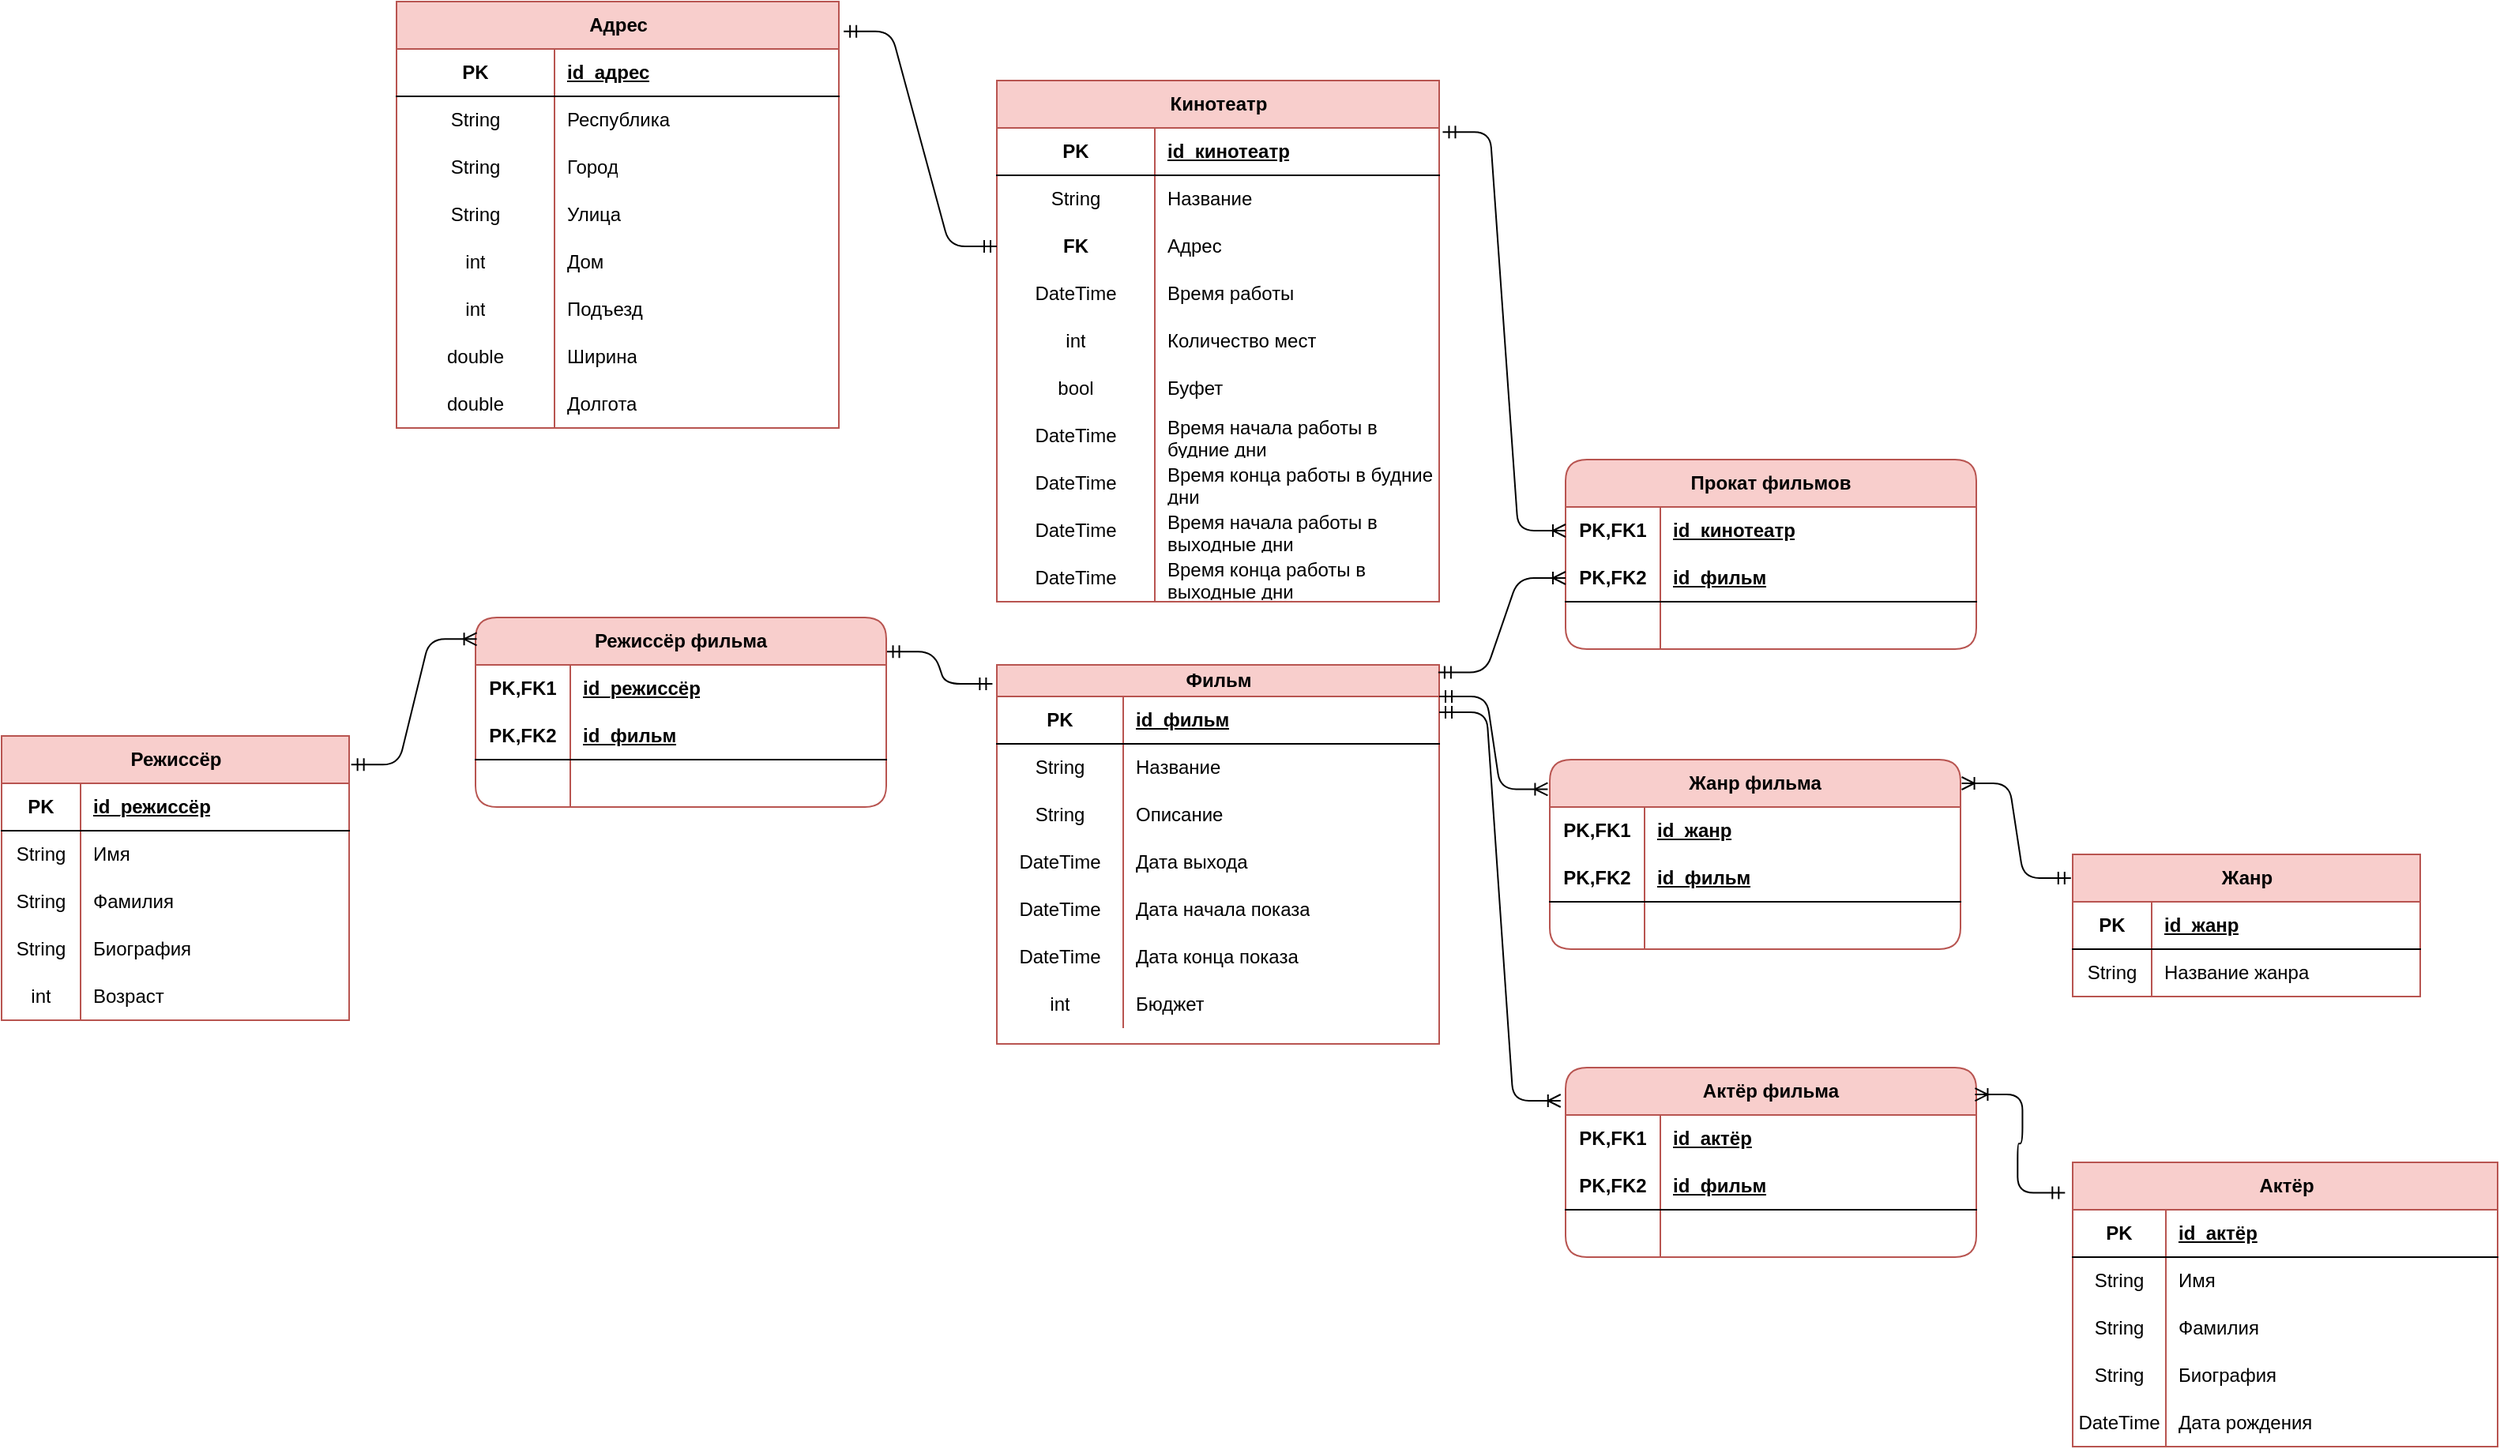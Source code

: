 <mxfile version="23.1.5" type="device">
  <diagram name="Страница — 1" id="BcJl0jxx0AWxooKBRJxS">
    <mxGraphModel dx="2420" dy="2098" grid="1" gridSize="10" guides="1" tooltips="1" connect="1" arrows="1" fold="1" page="1" pageScale="1" pageWidth="827" pageHeight="1169" math="0" shadow="0">
      <root>
        <mxCell id="0" />
        <mxCell id="1" parent="0" />
        <mxCell id="uhYlo409w26lAjEbPdIC-16" value="Фильм" style="shape=table;startSize=20;container=1;collapsible=1;childLayout=tableLayout;fixedRows=1;rowLines=0;fontStyle=1;align=center;resizeLast=1;html=1;rounded=0;fillColor=#f8cecc;strokeColor=#b85450;" parent="1" vertex="1">
          <mxGeometry x="450" y="270" width="280" height="240" as="geometry" />
        </mxCell>
        <mxCell id="uhYlo409w26lAjEbPdIC-17" value="" style="shape=tableRow;horizontal=0;startSize=0;swimlaneHead=0;swimlaneBody=0;fillColor=none;collapsible=0;dropTarget=0;points=[[0,0.5],[1,0.5]];portConstraint=eastwest;top=0;left=0;right=0;bottom=1;rounded=1;" parent="uhYlo409w26lAjEbPdIC-16" vertex="1">
          <mxGeometry y="20" width="280" height="30" as="geometry" />
        </mxCell>
        <mxCell id="uhYlo409w26lAjEbPdIC-18" value="PK" style="shape=partialRectangle;connectable=0;fillColor=none;top=0;left=0;bottom=0;right=0;fontStyle=1;overflow=hidden;whiteSpace=wrap;html=1;rounded=1;" parent="uhYlo409w26lAjEbPdIC-17" vertex="1">
          <mxGeometry width="80" height="30" as="geometry">
            <mxRectangle width="80" height="30" as="alternateBounds" />
          </mxGeometry>
        </mxCell>
        <mxCell id="uhYlo409w26lAjEbPdIC-19" value="id_фильм" style="shape=partialRectangle;connectable=0;fillColor=none;top=0;left=0;bottom=0;right=0;align=left;spacingLeft=6;fontStyle=5;overflow=hidden;whiteSpace=wrap;html=1;rounded=1;" parent="uhYlo409w26lAjEbPdIC-17" vertex="1">
          <mxGeometry x="80" width="200" height="30" as="geometry">
            <mxRectangle width="200" height="30" as="alternateBounds" />
          </mxGeometry>
        </mxCell>
        <mxCell id="uhYlo409w26lAjEbPdIC-20" value="" style="shape=tableRow;horizontal=0;startSize=0;swimlaneHead=0;swimlaneBody=0;fillColor=none;collapsible=0;dropTarget=0;points=[[0,0.5],[1,0.5]];portConstraint=eastwest;top=0;left=0;right=0;bottom=0;rounded=1;" parent="uhYlo409w26lAjEbPdIC-16" vertex="1">
          <mxGeometry y="50" width="280" height="30" as="geometry" />
        </mxCell>
        <mxCell id="uhYlo409w26lAjEbPdIC-21" value="String" style="shape=partialRectangle;connectable=0;fillColor=none;top=0;left=0;bottom=0;right=0;editable=1;overflow=hidden;whiteSpace=wrap;html=1;rounded=1;" parent="uhYlo409w26lAjEbPdIC-20" vertex="1">
          <mxGeometry width="80" height="30" as="geometry">
            <mxRectangle width="80" height="30" as="alternateBounds" />
          </mxGeometry>
        </mxCell>
        <mxCell id="uhYlo409w26lAjEbPdIC-22" value="Название" style="shape=partialRectangle;connectable=0;fillColor=none;top=0;left=0;bottom=0;right=0;align=left;spacingLeft=6;overflow=hidden;whiteSpace=wrap;html=1;rounded=1;" parent="uhYlo409w26lAjEbPdIC-20" vertex="1">
          <mxGeometry x="80" width="200" height="30" as="geometry">
            <mxRectangle width="200" height="30" as="alternateBounds" />
          </mxGeometry>
        </mxCell>
        <mxCell id="uhYlo409w26lAjEbPdIC-23" value="" style="shape=tableRow;horizontal=0;startSize=0;swimlaneHead=0;swimlaneBody=0;fillColor=none;collapsible=0;dropTarget=0;points=[[0,0.5],[1,0.5]];portConstraint=eastwest;top=0;left=0;right=0;bottom=0;rounded=1;" parent="uhYlo409w26lAjEbPdIC-16" vertex="1">
          <mxGeometry y="80" width="280" height="30" as="geometry" />
        </mxCell>
        <mxCell id="uhYlo409w26lAjEbPdIC-24" value="String" style="shape=partialRectangle;connectable=0;fillColor=none;top=0;left=0;bottom=0;right=0;editable=1;overflow=hidden;whiteSpace=wrap;html=1;rounded=1;" parent="uhYlo409w26lAjEbPdIC-23" vertex="1">
          <mxGeometry width="80" height="30" as="geometry">
            <mxRectangle width="80" height="30" as="alternateBounds" />
          </mxGeometry>
        </mxCell>
        <mxCell id="uhYlo409w26lAjEbPdIC-25" value="Описание" style="shape=partialRectangle;connectable=0;fillColor=none;top=0;left=0;bottom=0;right=0;align=left;spacingLeft=6;overflow=hidden;whiteSpace=wrap;html=1;rounded=1;" parent="uhYlo409w26lAjEbPdIC-23" vertex="1">
          <mxGeometry x="80" width="200" height="30" as="geometry">
            <mxRectangle width="200" height="30" as="alternateBounds" />
          </mxGeometry>
        </mxCell>
        <mxCell id="uhYlo409w26lAjEbPdIC-35" value="" style="shape=tableRow;horizontal=0;startSize=0;swimlaneHead=0;swimlaneBody=0;fillColor=none;collapsible=0;dropTarget=0;points=[[0,0.5],[1,0.5]];portConstraint=eastwest;top=0;left=0;right=0;bottom=0;rounded=1;" parent="uhYlo409w26lAjEbPdIC-16" vertex="1">
          <mxGeometry y="110" width="280" height="30" as="geometry" />
        </mxCell>
        <mxCell id="uhYlo409w26lAjEbPdIC-36" value="DateTime" style="shape=partialRectangle;connectable=0;fillColor=none;top=0;left=0;bottom=0;right=0;editable=1;overflow=hidden;whiteSpace=wrap;html=1;rounded=1;" parent="uhYlo409w26lAjEbPdIC-35" vertex="1">
          <mxGeometry width="80" height="30" as="geometry">
            <mxRectangle width="80" height="30" as="alternateBounds" />
          </mxGeometry>
        </mxCell>
        <mxCell id="uhYlo409w26lAjEbPdIC-37" value="Дата выхода" style="shape=partialRectangle;connectable=0;fillColor=none;top=0;left=0;bottom=0;right=0;align=left;spacingLeft=6;overflow=hidden;whiteSpace=wrap;html=1;rounded=1;" parent="uhYlo409w26lAjEbPdIC-35" vertex="1">
          <mxGeometry x="80" width="200" height="30" as="geometry">
            <mxRectangle width="200" height="30" as="alternateBounds" />
          </mxGeometry>
        </mxCell>
        <mxCell id="uhYlo409w26lAjEbPdIC-38" value="" style="shape=tableRow;horizontal=0;startSize=0;swimlaneHead=0;swimlaneBody=0;fillColor=none;collapsible=0;dropTarget=0;points=[[0,0.5],[1,0.5]];portConstraint=eastwest;top=0;left=0;right=0;bottom=0;rounded=1;" parent="uhYlo409w26lAjEbPdIC-16" vertex="1">
          <mxGeometry y="140" width="280" height="30" as="geometry" />
        </mxCell>
        <mxCell id="uhYlo409w26lAjEbPdIC-39" value="DateTime" style="shape=partialRectangle;connectable=0;fillColor=none;top=0;left=0;bottom=0;right=0;editable=1;overflow=hidden;whiteSpace=wrap;html=1;rounded=1;" parent="uhYlo409w26lAjEbPdIC-38" vertex="1">
          <mxGeometry width="80" height="30" as="geometry">
            <mxRectangle width="80" height="30" as="alternateBounds" />
          </mxGeometry>
        </mxCell>
        <mxCell id="uhYlo409w26lAjEbPdIC-40" value="Дата начала показа" style="shape=partialRectangle;connectable=0;fillColor=none;top=0;left=0;bottom=0;right=0;align=left;spacingLeft=6;overflow=hidden;whiteSpace=wrap;html=1;rounded=1;" parent="uhYlo409w26lAjEbPdIC-38" vertex="1">
          <mxGeometry x="80" width="200" height="30" as="geometry">
            <mxRectangle width="200" height="30" as="alternateBounds" />
          </mxGeometry>
        </mxCell>
        <mxCell id="uhYlo409w26lAjEbPdIC-41" value="" style="shape=tableRow;horizontal=0;startSize=0;swimlaneHead=0;swimlaneBody=0;fillColor=none;collapsible=0;dropTarget=0;points=[[0,0.5],[1,0.5]];portConstraint=eastwest;top=0;left=0;right=0;bottom=0;rounded=1;" parent="uhYlo409w26lAjEbPdIC-16" vertex="1">
          <mxGeometry y="170" width="280" height="30" as="geometry" />
        </mxCell>
        <mxCell id="uhYlo409w26lAjEbPdIC-42" value="DateTime" style="shape=partialRectangle;connectable=0;fillColor=none;top=0;left=0;bottom=0;right=0;editable=1;overflow=hidden;whiteSpace=wrap;html=1;rounded=1;" parent="uhYlo409w26lAjEbPdIC-41" vertex="1">
          <mxGeometry width="80" height="30" as="geometry">
            <mxRectangle width="80" height="30" as="alternateBounds" />
          </mxGeometry>
        </mxCell>
        <mxCell id="uhYlo409w26lAjEbPdIC-43" value="Дата конца показа" style="shape=partialRectangle;connectable=0;fillColor=none;top=0;left=0;bottom=0;right=0;align=left;spacingLeft=6;overflow=hidden;whiteSpace=wrap;html=1;rounded=1;" parent="uhYlo409w26lAjEbPdIC-41" vertex="1">
          <mxGeometry x="80" width="200" height="30" as="geometry">
            <mxRectangle width="200" height="30" as="alternateBounds" />
          </mxGeometry>
        </mxCell>
        <mxCell id="uhYlo409w26lAjEbPdIC-44" value="" style="shape=tableRow;horizontal=0;startSize=0;swimlaneHead=0;swimlaneBody=0;fillColor=none;collapsible=0;dropTarget=0;points=[[0,0.5],[1,0.5]];portConstraint=eastwest;top=0;left=0;right=0;bottom=0;rounded=1;" parent="uhYlo409w26lAjEbPdIC-16" vertex="1">
          <mxGeometry y="200" width="280" height="30" as="geometry" />
        </mxCell>
        <mxCell id="uhYlo409w26lAjEbPdIC-45" value="int" style="shape=partialRectangle;connectable=0;fillColor=none;top=0;left=0;bottom=0;right=0;editable=1;overflow=hidden;whiteSpace=wrap;html=1;rounded=1;" parent="uhYlo409w26lAjEbPdIC-44" vertex="1">
          <mxGeometry width="80" height="30" as="geometry">
            <mxRectangle width="80" height="30" as="alternateBounds" />
          </mxGeometry>
        </mxCell>
        <mxCell id="uhYlo409w26lAjEbPdIC-46" value="Бюджет" style="shape=partialRectangle;connectable=0;fillColor=none;top=0;left=0;bottom=0;right=0;align=left;spacingLeft=6;overflow=hidden;whiteSpace=wrap;html=1;rounded=1;" parent="uhYlo409w26lAjEbPdIC-44" vertex="1">
          <mxGeometry x="80" width="200" height="30" as="geometry">
            <mxRectangle width="200" height="30" as="alternateBounds" />
          </mxGeometry>
        </mxCell>
        <mxCell id="uhYlo409w26lAjEbPdIC-75" value="Кинотеатр" style="shape=table;startSize=30;container=1;collapsible=1;childLayout=tableLayout;fixedRows=1;rowLines=0;fontStyle=1;align=center;resizeLast=1;html=1;rounded=0;fillColor=#f8cecc;strokeColor=#b85450;" parent="1" vertex="1">
          <mxGeometry x="450" y="-100" width="280" height="330" as="geometry" />
        </mxCell>
        <mxCell id="uhYlo409w26lAjEbPdIC-76" value="" style="shape=tableRow;horizontal=0;startSize=0;swimlaneHead=0;swimlaneBody=0;fillColor=none;collapsible=0;dropTarget=0;points=[[0,0.5],[1,0.5]];portConstraint=eastwest;top=0;left=0;right=0;bottom=1;rounded=1;" parent="uhYlo409w26lAjEbPdIC-75" vertex="1">
          <mxGeometry y="30" width="280" height="30" as="geometry" />
        </mxCell>
        <mxCell id="uhYlo409w26lAjEbPdIC-77" value="PK" style="shape=partialRectangle;connectable=0;fillColor=none;top=0;left=0;bottom=0;right=0;fontStyle=1;overflow=hidden;whiteSpace=wrap;html=1;rounded=1;" parent="uhYlo409w26lAjEbPdIC-76" vertex="1">
          <mxGeometry width="100" height="30" as="geometry">
            <mxRectangle width="100" height="30" as="alternateBounds" />
          </mxGeometry>
        </mxCell>
        <mxCell id="uhYlo409w26lAjEbPdIC-78" value="id_кинотеатр" style="shape=partialRectangle;connectable=0;fillColor=none;top=0;left=0;bottom=0;right=0;align=left;spacingLeft=6;fontStyle=5;overflow=hidden;whiteSpace=wrap;html=1;rounded=1;" parent="uhYlo409w26lAjEbPdIC-76" vertex="1">
          <mxGeometry x="100" width="180" height="30" as="geometry">
            <mxRectangle width="180" height="30" as="alternateBounds" />
          </mxGeometry>
        </mxCell>
        <mxCell id="uhYlo409w26lAjEbPdIC-79" value="" style="shape=tableRow;horizontal=0;startSize=0;swimlaneHead=0;swimlaneBody=0;fillColor=none;collapsible=0;dropTarget=0;points=[[0,0.5],[1,0.5]];portConstraint=eastwest;top=0;left=0;right=0;bottom=0;rounded=1;" parent="uhYlo409w26lAjEbPdIC-75" vertex="1">
          <mxGeometry y="60" width="280" height="30" as="geometry" />
        </mxCell>
        <mxCell id="uhYlo409w26lAjEbPdIC-80" value="String" style="shape=partialRectangle;connectable=0;fillColor=none;top=0;left=0;bottom=0;right=0;editable=1;overflow=hidden;whiteSpace=wrap;html=1;rounded=1;" parent="uhYlo409w26lAjEbPdIC-79" vertex="1">
          <mxGeometry width="100" height="30" as="geometry">
            <mxRectangle width="100" height="30" as="alternateBounds" />
          </mxGeometry>
        </mxCell>
        <mxCell id="uhYlo409w26lAjEbPdIC-81" value="Название" style="shape=partialRectangle;connectable=0;fillColor=none;top=0;left=0;bottom=0;right=0;align=left;spacingLeft=6;overflow=hidden;whiteSpace=wrap;html=1;rounded=1;" parent="uhYlo409w26lAjEbPdIC-79" vertex="1">
          <mxGeometry x="100" width="180" height="30" as="geometry">
            <mxRectangle width="180" height="30" as="alternateBounds" />
          </mxGeometry>
        </mxCell>
        <mxCell id="uhYlo409w26lAjEbPdIC-82" value="" style="shape=tableRow;horizontal=0;startSize=0;swimlaneHead=0;swimlaneBody=0;fillColor=none;collapsible=0;dropTarget=0;points=[[0,0.5],[1,0.5]];portConstraint=eastwest;top=0;left=0;right=0;bottom=0;rounded=1;" parent="uhYlo409w26lAjEbPdIC-75" vertex="1">
          <mxGeometry y="90" width="280" height="30" as="geometry" />
        </mxCell>
        <mxCell id="uhYlo409w26lAjEbPdIC-83" value="&lt;b style=&quot;border-color: var(--border-color);&quot;&gt;FK&lt;/b&gt;" style="shape=partialRectangle;connectable=0;fillColor=none;top=0;left=0;bottom=0;right=0;editable=1;overflow=hidden;whiteSpace=wrap;html=1;rounded=1;" parent="uhYlo409w26lAjEbPdIC-82" vertex="1">
          <mxGeometry width="100" height="30" as="geometry">
            <mxRectangle width="100" height="30" as="alternateBounds" />
          </mxGeometry>
        </mxCell>
        <mxCell id="uhYlo409w26lAjEbPdIC-84" value="Адрес" style="shape=partialRectangle;connectable=0;fillColor=none;top=0;left=0;bottom=0;right=0;align=left;spacingLeft=6;overflow=hidden;whiteSpace=wrap;html=1;rounded=1;" parent="uhYlo409w26lAjEbPdIC-82" vertex="1">
          <mxGeometry x="100" width="180" height="30" as="geometry">
            <mxRectangle width="180" height="30" as="alternateBounds" />
          </mxGeometry>
        </mxCell>
        <mxCell id="uhYlo409w26lAjEbPdIC-85" value="" style="shape=tableRow;horizontal=0;startSize=0;swimlaneHead=0;swimlaneBody=0;fillColor=none;collapsible=0;dropTarget=0;points=[[0,0.5],[1,0.5]];portConstraint=eastwest;top=0;left=0;right=0;bottom=0;rounded=1;" parent="uhYlo409w26lAjEbPdIC-75" vertex="1">
          <mxGeometry y="120" width="280" height="30" as="geometry" />
        </mxCell>
        <mxCell id="uhYlo409w26lAjEbPdIC-86" value="DateTime" style="shape=partialRectangle;connectable=0;fillColor=none;top=0;left=0;bottom=0;right=0;editable=1;overflow=hidden;whiteSpace=wrap;html=1;rounded=1;" parent="uhYlo409w26lAjEbPdIC-85" vertex="1">
          <mxGeometry width="100" height="30" as="geometry">
            <mxRectangle width="100" height="30" as="alternateBounds" />
          </mxGeometry>
        </mxCell>
        <mxCell id="uhYlo409w26lAjEbPdIC-87" value="Время работы" style="shape=partialRectangle;connectable=0;fillColor=none;top=0;left=0;bottom=0;right=0;align=left;spacingLeft=6;overflow=hidden;whiteSpace=wrap;html=1;rounded=1;" parent="uhYlo409w26lAjEbPdIC-85" vertex="1">
          <mxGeometry x="100" width="180" height="30" as="geometry">
            <mxRectangle width="180" height="30" as="alternateBounds" />
          </mxGeometry>
        </mxCell>
        <mxCell id="uhYlo409w26lAjEbPdIC-88" value="" style="shape=tableRow;horizontal=0;startSize=0;swimlaneHead=0;swimlaneBody=0;fillColor=none;collapsible=0;dropTarget=0;points=[[0,0.5],[1,0.5]];portConstraint=eastwest;top=0;left=0;right=0;bottom=0;rounded=1;" parent="uhYlo409w26lAjEbPdIC-75" vertex="1">
          <mxGeometry y="150" width="280" height="30" as="geometry" />
        </mxCell>
        <mxCell id="uhYlo409w26lAjEbPdIC-89" value="int" style="shape=partialRectangle;connectable=0;fillColor=none;top=0;left=0;bottom=0;right=0;editable=1;overflow=hidden;whiteSpace=wrap;html=1;rounded=1;" parent="uhYlo409w26lAjEbPdIC-88" vertex="1">
          <mxGeometry width="100" height="30" as="geometry">
            <mxRectangle width="100" height="30" as="alternateBounds" />
          </mxGeometry>
        </mxCell>
        <mxCell id="uhYlo409w26lAjEbPdIC-90" value="Количество мест" style="shape=partialRectangle;connectable=0;fillColor=none;top=0;left=0;bottom=0;right=0;align=left;spacingLeft=6;overflow=hidden;whiteSpace=wrap;html=1;rounded=1;" parent="uhYlo409w26lAjEbPdIC-88" vertex="1">
          <mxGeometry x="100" width="180" height="30" as="geometry">
            <mxRectangle width="180" height="30" as="alternateBounds" />
          </mxGeometry>
        </mxCell>
        <mxCell id="uhYlo409w26lAjEbPdIC-105" value="" style="shape=tableRow;horizontal=0;startSize=0;swimlaneHead=0;swimlaneBody=0;fillColor=none;collapsible=0;dropTarget=0;points=[[0,0.5],[1,0.5]];portConstraint=eastwest;top=0;left=0;right=0;bottom=0;rounded=1;" parent="uhYlo409w26lAjEbPdIC-75" vertex="1">
          <mxGeometry y="180" width="280" height="30" as="geometry" />
        </mxCell>
        <mxCell id="uhYlo409w26lAjEbPdIC-106" value="&lt;span style=&quot;border-color: var(--border-color);&quot;&gt;bool&lt;/span&gt;" style="shape=partialRectangle;connectable=0;fillColor=none;top=0;left=0;bottom=0;right=0;editable=1;overflow=hidden;whiteSpace=wrap;html=1;rounded=1;" parent="uhYlo409w26lAjEbPdIC-105" vertex="1">
          <mxGeometry width="100" height="30" as="geometry">
            <mxRectangle width="100" height="30" as="alternateBounds" />
          </mxGeometry>
        </mxCell>
        <mxCell id="uhYlo409w26lAjEbPdIC-107" value="Буфет" style="shape=partialRectangle;connectable=0;fillColor=none;top=0;left=0;bottom=0;right=0;align=left;spacingLeft=6;overflow=hidden;whiteSpace=wrap;html=1;rounded=1;" parent="uhYlo409w26lAjEbPdIC-105" vertex="1">
          <mxGeometry x="100" width="180" height="30" as="geometry">
            <mxRectangle width="180" height="30" as="alternateBounds" />
          </mxGeometry>
        </mxCell>
        <mxCell id="7bdH9_IWowS_MgQjlsWo-17" value="" style="shape=tableRow;horizontal=0;startSize=0;swimlaneHead=0;swimlaneBody=0;fillColor=none;collapsible=0;dropTarget=0;points=[[0,0.5],[1,0.5]];portConstraint=eastwest;top=0;left=0;right=0;bottom=0;rounded=1;" vertex="1" parent="uhYlo409w26lAjEbPdIC-75">
          <mxGeometry y="210" width="280" height="30" as="geometry" />
        </mxCell>
        <mxCell id="7bdH9_IWowS_MgQjlsWo-18" value="DateTime" style="shape=partialRectangle;connectable=0;fillColor=none;top=0;left=0;bottom=0;right=0;editable=1;overflow=hidden;whiteSpace=wrap;html=1;rounded=1;" vertex="1" parent="7bdH9_IWowS_MgQjlsWo-17">
          <mxGeometry width="100" height="30" as="geometry">
            <mxRectangle width="100" height="30" as="alternateBounds" />
          </mxGeometry>
        </mxCell>
        <mxCell id="7bdH9_IWowS_MgQjlsWo-19" value="Время начала работы в будние дни" style="shape=partialRectangle;connectable=0;fillColor=none;top=0;left=0;bottom=0;right=0;align=left;spacingLeft=6;overflow=hidden;whiteSpace=wrap;html=1;rounded=1;" vertex="1" parent="7bdH9_IWowS_MgQjlsWo-17">
          <mxGeometry x="100" width="180" height="30" as="geometry">
            <mxRectangle width="180" height="30" as="alternateBounds" />
          </mxGeometry>
        </mxCell>
        <mxCell id="7bdH9_IWowS_MgQjlsWo-20" value="" style="shape=tableRow;horizontal=0;startSize=0;swimlaneHead=0;swimlaneBody=0;fillColor=none;collapsible=0;dropTarget=0;points=[[0,0.5],[1,0.5]];portConstraint=eastwest;top=0;left=0;right=0;bottom=0;rounded=1;" vertex="1" parent="uhYlo409w26lAjEbPdIC-75">
          <mxGeometry y="240" width="280" height="30" as="geometry" />
        </mxCell>
        <mxCell id="7bdH9_IWowS_MgQjlsWo-21" value="DateTime" style="shape=partialRectangle;connectable=0;fillColor=none;top=0;left=0;bottom=0;right=0;editable=1;overflow=hidden;whiteSpace=wrap;html=1;rounded=1;" vertex="1" parent="7bdH9_IWowS_MgQjlsWo-20">
          <mxGeometry width="100" height="30" as="geometry">
            <mxRectangle width="100" height="30" as="alternateBounds" />
          </mxGeometry>
        </mxCell>
        <mxCell id="7bdH9_IWowS_MgQjlsWo-22" value="Время конца работы в будние дни" style="shape=partialRectangle;connectable=0;fillColor=none;top=0;left=0;bottom=0;right=0;align=left;spacingLeft=6;overflow=hidden;whiteSpace=wrap;html=1;rounded=1;" vertex="1" parent="7bdH9_IWowS_MgQjlsWo-20">
          <mxGeometry x="100" width="180" height="30" as="geometry">
            <mxRectangle width="180" height="30" as="alternateBounds" />
          </mxGeometry>
        </mxCell>
        <mxCell id="7bdH9_IWowS_MgQjlsWo-23" value="" style="shape=tableRow;horizontal=0;startSize=0;swimlaneHead=0;swimlaneBody=0;fillColor=none;collapsible=0;dropTarget=0;points=[[0,0.5],[1,0.5]];portConstraint=eastwest;top=0;left=0;right=0;bottom=0;rounded=1;" vertex="1" parent="uhYlo409w26lAjEbPdIC-75">
          <mxGeometry y="270" width="280" height="30" as="geometry" />
        </mxCell>
        <mxCell id="7bdH9_IWowS_MgQjlsWo-24" value="DateTime" style="shape=partialRectangle;connectable=0;fillColor=none;top=0;left=0;bottom=0;right=0;editable=1;overflow=hidden;whiteSpace=wrap;html=1;rounded=1;" vertex="1" parent="7bdH9_IWowS_MgQjlsWo-23">
          <mxGeometry width="100" height="30" as="geometry">
            <mxRectangle width="100" height="30" as="alternateBounds" />
          </mxGeometry>
        </mxCell>
        <mxCell id="7bdH9_IWowS_MgQjlsWo-25" value="Время начала работы в выходные дни" style="shape=partialRectangle;connectable=0;fillColor=none;top=0;left=0;bottom=0;right=0;align=left;spacingLeft=6;overflow=hidden;whiteSpace=wrap;html=1;rounded=1;" vertex="1" parent="7bdH9_IWowS_MgQjlsWo-23">
          <mxGeometry x="100" width="180" height="30" as="geometry">
            <mxRectangle width="180" height="30" as="alternateBounds" />
          </mxGeometry>
        </mxCell>
        <mxCell id="7bdH9_IWowS_MgQjlsWo-26" value="" style="shape=tableRow;horizontal=0;startSize=0;swimlaneHead=0;swimlaneBody=0;fillColor=none;collapsible=0;dropTarget=0;points=[[0,0.5],[1,0.5]];portConstraint=eastwest;top=0;left=0;right=0;bottom=0;rounded=1;" vertex="1" parent="uhYlo409w26lAjEbPdIC-75">
          <mxGeometry y="300" width="280" height="30" as="geometry" />
        </mxCell>
        <mxCell id="7bdH9_IWowS_MgQjlsWo-27" value="DateTime" style="shape=partialRectangle;connectable=0;fillColor=none;top=0;left=0;bottom=0;right=0;editable=1;overflow=hidden;whiteSpace=wrap;html=1;rounded=1;" vertex="1" parent="7bdH9_IWowS_MgQjlsWo-26">
          <mxGeometry width="100" height="30" as="geometry">
            <mxRectangle width="100" height="30" as="alternateBounds" />
          </mxGeometry>
        </mxCell>
        <mxCell id="7bdH9_IWowS_MgQjlsWo-28" value="Время конца работы в выходные дни" style="shape=partialRectangle;connectable=0;fillColor=none;top=0;left=0;bottom=0;right=0;align=left;spacingLeft=6;overflow=hidden;whiteSpace=wrap;html=1;rounded=1;" vertex="1" parent="7bdH9_IWowS_MgQjlsWo-26">
          <mxGeometry x="100" width="180" height="30" as="geometry">
            <mxRectangle width="180" height="30" as="alternateBounds" />
          </mxGeometry>
        </mxCell>
        <mxCell id="uhYlo409w26lAjEbPdIC-91" value="Прокат фильмов" style="shape=table;startSize=30;container=1;collapsible=1;childLayout=tableLayout;fixedRows=1;rowLines=0;fontStyle=1;align=center;resizeLast=1;html=1;whiteSpace=wrap;rounded=1;fillColor=#f8cecc;strokeColor=#b85450;" parent="1" vertex="1">
          <mxGeometry x="810" y="140" width="260" height="120" as="geometry" />
        </mxCell>
        <mxCell id="uhYlo409w26lAjEbPdIC-92" value="" style="shape=tableRow;horizontal=0;startSize=0;swimlaneHead=0;swimlaneBody=0;fillColor=none;collapsible=0;dropTarget=0;points=[[0,0.5],[1,0.5]];portConstraint=eastwest;top=0;left=0;right=0;bottom=0;html=1;rounded=1;" parent="uhYlo409w26lAjEbPdIC-91" vertex="1">
          <mxGeometry y="30" width="260" height="30" as="geometry" />
        </mxCell>
        <mxCell id="uhYlo409w26lAjEbPdIC-93" value="PK,FK1" style="shape=partialRectangle;connectable=0;fillColor=none;top=0;left=0;bottom=0;right=0;fontStyle=1;overflow=hidden;html=1;whiteSpace=wrap;rounded=1;" parent="uhYlo409w26lAjEbPdIC-92" vertex="1">
          <mxGeometry width="60" height="30" as="geometry">
            <mxRectangle width="60" height="30" as="alternateBounds" />
          </mxGeometry>
        </mxCell>
        <mxCell id="uhYlo409w26lAjEbPdIC-94" value="id_кинотеатр" style="shape=partialRectangle;connectable=0;fillColor=none;top=0;left=0;bottom=0;right=0;align=left;spacingLeft=6;fontStyle=5;overflow=hidden;html=1;whiteSpace=wrap;rounded=1;" parent="uhYlo409w26lAjEbPdIC-92" vertex="1">
          <mxGeometry x="60" width="200" height="30" as="geometry">
            <mxRectangle width="200" height="30" as="alternateBounds" />
          </mxGeometry>
        </mxCell>
        <mxCell id="uhYlo409w26lAjEbPdIC-95" value="" style="shape=tableRow;horizontal=0;startSize=0;swimlaneHead=0;swimlaneBody=0;fillColor=none;collapsible=0;dropTarget=0;points=[[0,0.5],[1,0.5]];portConstraint=eastwest;top=0;left=0;right=0;bottom=1;html=1;rounded=1;" parent="uhYlo409w26lAjEbPdIC-91" vertex="1">
          <mxGeometry y="60" width="260" height="30" as="geometry" />
        </mxCell>
        <mxCell id="uhYlo409w26lAjEbPdIC-96" value="PK,FK2" style="shape=partialRectangle;connectable=0;fillColor=none;top=0;left=0;bottom=0;right=0;fontStyle=1;overflow=hidden;html=1;whiteSpace=wrap;rounded=1;" parent="uhYlo409w26lAjEbPdIC-95" vertex="1">
          <mxGeometry width="60" height="30" as="geometry">
            <mxRectangle width="60" height="30" as="alternateBounds" />
          </mxGeometry>
        </mxCell>
        <mxCell id="uhYlo409w26lAjEbPdIC-97" value="id_фильм" style="shape=partialRectangle;connectable=0;fillColor=none;top=0;left=0;bottom=0;right=0;align=left;spacingLeft=6;fontStyle=5;overflow=hidden;html=1;whiteSpace=wrap;rounded=1;" parent="uhYlo409w26lAjEbPdIC-95" vertex="1">
          <mxGeometry x="60" width="200" height="30" as="geometry">
            <mxRectangle width="200" height="30" as="alternateBounds" />
          </mxGeometry>
        </mxCell>
        <mxCell id="uhYlo409w26lAjEbPdIC-101" value="" style="shape=tableRow;horizontal=0;startSize=0;swimlaneHead=0;swimlaneBody=0;fillColor=none;collapsible=0;dropTarget=0;points=[[0,0.5],[1,0.5]];portConstraint=eastwest;top=0;left=0;right=0;bottom=0;html=1;rounded=1;" parent="uhYlo409w26lAjEbPdIC-91" vertex="1">
          <mxGeometry y="90" width="260" height="30" as="geometry" />
        </mxCell>
        <mxCell id="uhYlo409w26lAjEbPdIC-102" value="" style="shape=partialRectangle;connectable=0;fillColor=none;top=0;left=0;bottom=0;right=0;editable=1;overflow=hidden;html=1;whiteSpace=wrap;rounded=1;" parent="uhYlo409w26lAjEbPdIC-101" vertex="1">
          <mxGeometry width="60" height="30" as="geometry">
            <mxRectangle width="60" height="30" as="alternateBounds" />
          </mxGeometry>
        </mxCell>
        <mxCell id="uhYlo409w26lAjEbPdIC-103" value="" style="shape=partialRectangle;connectable=0;fillColor=none;top=0;left=0;bottom=0;right=0;align=left;spacingLeft=6;overflow=hidden;html=1;whiteSpace=wrap;rounded=1;" parent="uhYlo409w26lAjEbPdIC-101" vertex="1">
          <mxGeometry x="60" width="200" height="30" as="geometry">
            <mxRectangle width="200" height="30" as="alternateBounds" />
          </mxGeometry>
        </mxCell>
        <mxCell id="uhYlo409w26lAjEbPdIC-109" value="" style="edgeStyle=entityRelationEdgeStyle;fontSize=12;html=1;endArrow=ERoneToMany;startArrow=ERmandOne;rounded=1;exitX=1.008;exitY=0.099;exitDx=0;exitDy=0;entryX=0;entryY=0.5;entryDx=0;entryDy=0;exitPerimeter=0;endFill=0;" parent="1" source="uhYlo409w26lAjEbPdIC-75" target="uhYlo409w26lAjEbPdIC-92" edge="1">
          <mxGeometry width="100" height="100" relative="1" as="geometry">
            <mxPoint x="770" y="330" as="sourcePoint" />
            <mxPoint x="880" y="330" as="targetPoint" />
          </mxGeometry>
        </mxCell>
        <mxCell id="uhYlo409w26lAjEbPdIC-110" value="" style="edgeStyle=entityRelationEdgeStyle;fontSize=12;html=1;endArrow=ERoneToMany;startArrow=ERmandOne;rounded=1;exitX=0.998;exitY=0.02;exitDx=0;exitDy=0;entryX=0;entryY=0.5;entryDx=0;entryDy=0;endFill=0;exitPerimeter=0;" parent="1" source="uhYlo409w26lAjEbPdIC-16" target="uhYlo409w26lAjEbPdIC-95" edge="1">
          <mxGeometry width="100" height="100" relative="1" as="geometry">
            <mxPoint x="730" y="346" as="sourcePoint" />
            <mxPoint x="868" y="320" as="targetPoint" />
          </mxGeometry>
        </mxCell>
        <mxCell id="uP0YJHzz2LkDrDgUC8LR-29" value="Режиссёр" style="shape=table;startSize=30;container=1;collapsible=1;childLayout=tableLayout;fixedRows=1;rowLines=0;fontStyle=1;align=center;resizeLast=1;html=1;fillColor=#f8cecc;strokeColor=#b85450;" parent="1" vertex="1">
          <mxGeometry x="-180" y="315" width="220" height="180" as="geometry" />
        </mxCell>
        <mxCell id="uP0YJHzz2LkDrDgUC8LR-30" value="" style="shape=tableRow;horizontal=0;startSize=0;swimlaneHead=0;swimlaneBody=0;fillColor=none;collapsible=0;dropTarget=0;points=[[0,0.5],[1,0.5]];portConstraint=eastwest;top=0;left=0;right=0;bottom=1;" parent="uP0YJHzz2LkDrDgUC8LR-29" vertex="1">
          <mxGeometry y="30" width="220" height="30" as="geometry" />
        </mxCell>
        <mxCell id="uP0YJHzz2LkDrDgUC8LR-31" value="PK" style="shape=partialRectangle;connectable=0;fillColor=none;top=0;left=0;bottom=0;right=0;fontStyle=1;overflow=hidden;whiteSpace=wrap;html=1;" parent="uP0YJHzz2LkDrDgUC8LR-30" vertex="1">
          <mxGeometry width="50" height="30" as="geometry">
            <mxRectangle width="50" height="30" as="alternateBounds" />
          </mxGeometry>
        </mxCell>
        <mxCell id="uP0YJHzz2LkDrDgUC8LR-32" value="id_режиссёр" style="shape=partialRectangle;connectable=0;fillColor=none;top=0;left=0;bottom=0;right=0;align=left;spacingLeft=6;fontStyle=5;overflow=hidden;whiteSpace=wrap;html=1;" parent="uP0YJHzz2LkDrDgUC8LR-30" vertex="1">
          <mxGeometry x="50" width="170" height="30" as="geometry">
            <mxRectangle width="170" height="30" as="alternateBounds" />
          </mxGeometry>
        </mxCell>
        <mxCell id="uP0YJHzz2LkDrDgUC8LR-33" value="" style="shape=tableRow;horizontal=0;startSize=0;swimlaneHead=0;swimlaneBody=0;fillColor=none;collapsible=0;dropTarget=0;points=[[0,0.5],[1,0.5]];portConstraint=eastwest;top=0;left=0;right=0;bottom=0;" parent="uP0YJHzz2LkDrDgUC8LR-29" vertex="1">
          <mxGeometry y="60" width="220" height="30" as="geometry" />
        </mxCell>
        <mxCell id="uP0YJHzz2LkDrDgUC8LR-34" value="String" style="shape=partialRectangle;connectable=0;fillColor=none;top=0;left=0;bottom=0;right=0;editable=1;overflow=hidden;whiteSpace=wrap;html=1;" parent="uP0YJHzz2LkDrDgUC8LR-33" vertex="1">
          <mxGeometry width="50" height="30" as="geometry">
            <mxRectangle width="50" height="30" as="alternateBounds" />
          </mxGeometry>
        </mxCell>
        <mxCell id="uP0YJHzz2LkDrDgUC8LR-35" value="Имя" style="shape=partialRectangle;connectable=0;fillColor=none;top=0;left=0;bottom=0;right=0;align=left;spacingLeft=6;overflow=hidden;whiteSpace=wrap;html=1;" parent="uP0YJHzz2LkDrDgUC8LR-33" vertex="1">
          <mxGeometry x="50" width="170" height="30" as="geometry">
            <mxRectangle width="170" height="30" as="alternateBounds" />
          </mxGeometry>
        </mxCell>
        <mxCell id="uP0YJHzz2LkDrDgUC8LR-36" value="" style="shape=tableRow;horizontal=0;startSize=0;swimlaneHead=0;swimlaneBody=0;fillColor=none;collapsible=0;dropTarget=0;points=[[0,0.5],[1,0.5]];portConstraint=eastwest;top=0;left=0;right=0;bottom=0;" parent="uP0YJHzz2LkDrDgUC8LR-29" vertex="1">
          <mxGeometry y="90" width="220" height="30" as="geometry" />
        </mxCell>
        <mxCell id="uP0YJHzz2LkDrDgUC8LR-37" value="String" style="shape=partialRectangle;connectable=0;fillColor=none;top=0;left=0;bottom=0;right=0;editable=1;overflow=hidden;whiteSpace=wrap;html=1;" parent="uP0YJHzz2LkDrDgUC8LR-36" vertex="1">
          <mxGeometry width="50" height="30" as="geometry">
            <mxRectangle width="50" height="30" as="alternateBounds" />
          </mxGeometry>
        </mxCell>
        <mxCell id="uP0YJHzz2LkDrDgUC8LR-38" value="Фамилия" style="shape=partialRectangle;connectable=0;fillColor=none;top=0;left=0;bottom=0;right=0;align=left;spacingLeft=6;overflow=hidden;whiteSpace=wrap;html=1;" parent="uP0YJHzz2LkDrDgUC8LR-36" vertex="1">
          <mxGeometry x="50" width="170" height="30" as="geometry">
            <mxRectangle width="170" height="30" as="alternateBounds" />
          </mxGeometry>
        </mxCell>
        <mxCell id="uP0YJHzz2LkDrDgUC8LR-39" value="" style="shape=tableRow;horizontal=0;startSize=0;swimlaneHead=0;swimlaneBody=0;fillColor=none;collapsible=0;dropTarget=0;points=[[0,0.5],[1,0.5]];portConstraint=eastwest;top=0;left=0;right=0;bottom=0;" parent="uP0YJHzz2LkDrDgUC8LR-29" vertex="1">
          <mxGeometry y="120" width="220" height="30" as="geometry" />
        </mxCell>
        <mxCell id="uP0YJHzz2LkDrDgUC8LR-40" value="String" style="shape=partialRectangle;connectable=0;fillColor=none;top=0;left=0;bottom=0;right=0;editable=1;overflow=hidden;whiteSpace=wrap;html=1;" parent="uP0YJHzz2LkDrDgUC8LR-39" vertex="1">
          <mxGeometry width="50" height="30" as="geometry">
            <mxRectangle width="50" height="30" as="alternateBounds" />
          </mxGeometry>
        </mxCell>
        <mxCell id="uP0YJHzz2LkDrDgUC8LR-41" value="Биография" style="shape=partialRectangle;connectable=0;fillColor=none;top=0;left=0;bottom=0;right=0;align=left;spacingLeft=6;overflow=hidden;whiteSpace=wrap;html=1;" parent="uP0YJHzz2LkDrDgUC8LR-39" vertex="1">
          <mxGeometry x="50" width="170" height="30" as="geometry">
            <mxRectangle width="170" height="30" as="alternateBounds" />
          </mxGeometry>
        </mxCell>
        <mxCell id="7bdH9_IWowS_MgQjlsWo-30" value="" style="shape=tableRow;horizontal=0;startSize=0;swimlaneHead=0;swimlaneBody=0;fillColor=none;collapsible=0;dropTarget=0;points=[[0,0.5],[1,0.5]];portConstraint=eastwest;top=0;left=0;right=0;bottom=0;" vertex="1" parent="uP0YJHzz2LkDrDgUC8LR-29">
          <mxGeometry y="150" width="220" height="30" as="geometry" />
        </mxCell>
        <mxCell id="7bdH9_IWowS_MgQjlsWo-31" value="int" style="shape=partialRectangle;connectable=0;fillColor=none;top=0;left=0;bottom=0;right=0;editable=1;overflow=hidden;whiteSpace=wrap;html=1;" vertex="1" parent="7bdH9_IWowS_MgQjlsWo-30">
          <mxGeometry width="50" height="30" as="geometry">
            <mxRectangle width="50" height="30" as="alternateBounds" />
          </mxGeometry>
        </mxCell>
        <mxCell id="7bdH9_IWowS_MgQjlsWo-32" value="Возраст" style="shape=partialRectangle;connectable=0;fillColor=none;top=0;left=0;bottom=0;right=0;align=left;spacingLeft=6;overflow=hidden;whiteSpace=wrap;html=1;" vertex="1" parent="7bdH9_IWowS_MgQjlsWo-30">
          <mxGeometry x="50" width="170" height="30" as="geometry">
            <mxRectangle width="170" height="30" as="alternateBounds" />
          </mxGeometry>
        </mxCell>
        <mxCell id="uP0YJHzz2LkDrDgUC8LR-42" value="" style="edgeStyle=entityRelationEdgeStyle;fontSize=12;html=1;endArrow=ERmandOne;startArrow=ERmandOne;rounded=1;exitX=1.001;exitY=0.18;exitDx=0;exitDy=0;entryX=-0.01;entryY=0.05;entryDx=0;entryDy=0;endFill=0;exitPerimeter=0;entryPerimeter=0;" parent="1" source="ELrP_Hw_sSMqQNyj3XW--33" target="uhYlo409w26lAjEbPdIC-16" edge="1">
          <mxGeometry width="100" height="100" relative="1" as="geometry">
            <mxPoint x="279" y="560" as="sourcePoint" />
            <mxPoint x="450" y="395" as="targetPoint" />
          </mxGeometry>
        </mxCell>
        <mxCell id="ELrP_Hw_sSMqQNyj3XW--3" value="Адрес" style="shape=table;startSize=30;container=1;collapsible=1;childLayout=tableLayout;fixedRows=1;rowLines=0;fontStyle=1;align=center;resizeLast=1;html=1;rounded=0;fillColor=#f8cecc;strokeColor=#b85450;" parent="1" vertex="1">
          <mxGeometry x="70" y="-150" width="280" height="270" as="geometry" />
        </mxCell>
        <mxCell id="ELrP_Hw_sSMqQNyj3XW--4" value="" style="shape=tableRow;horizontal=0;startSize=0;swimlaneHead=0;swimlaneBody=0;fillColor=none;collapsible=0;dropTarget=0;points=[[0,0.5],[1,0.5]];portConstraint=eastwest;top=0;left=0;right=0;bottom=1;rounded=1;" parent="ELrP_Hw_sSMqQNyj3XW--3" vertex="1">
          <mxGeometry y="30" width="280" height="30" as="geometry" />
        </mxCell>
        <mxCell id="ELrP_Hw_sSMqQNyj3XW--5" value="PK" style="shape=partialRectangle;connectable=0;fillColor=none;top=0;left=0;bottom=0;right=0;fontStyle=1;overflow=hidden;whiteSpace=wrap;html=1;rounded=1;" parent="ELrP_Hw_sSMqQNyj3XW--4" vertex="1">
          <mxGeometry width="100" height="30" as="geometry">
            <mxRectangle width="100" height="30" as="alternateBounds" />
          </mxGeometry>
        </mxCell>
        <mxCell id="ELrP_Hw_sSMqQNyj3XW--6" value="id_адрес" style="shape=partialRectangle;connectable=0;fillColor=none;top=0;left=0;bottom=0;right=0;align=left;spacingLeft=6;fontStyle=5;overflow=hidden;whiteSpace=wrap;html=1;rounded=1;" parent="ELrP_Hw_sSMqQNyj3XW--4" vertex="1">
          <mxGeometry x="100" width="180" height="30" as="geometry">
            <mxRectangle width="180" height="30" as="alternateBounds" />
          </mxGeometry>
        </mxCell>
        <mxCell id="ELrP_Hw_sSMqQNyj3XW--7" value="" style="shape=tableRow;horizontal=0;startSize=0;swimlaneHead=0;swimlaneBody=0;fillColor=none;collapsible=0;dropTarget=0;points=[[0,0.5],[1,0.5]];portConstraint=eastwest;top=0;left=0;right=0;bottom=0;rounded=1;" parent="ELrP_Hw_sSMqQNyj3XW--3" vertex="1">
          <mxGeometry y="60" width="280" height="30" as="geometry" />
        </mxCell>
        <mxCell id="ELrP_Hw_sSMqQNyj3XW--8" value="String" style="shape=partialRectangle;connectable=0;fillColor=none;top=0;left=0;bottom=0;right=0;editable=1;overflow=hidden;whiteSpace=wrap;html=1;rounded=1;" parent="ELrP_Hw_sSMqQNyj3XW--7" vertex="1">
          <mxGeometry width="100" height="30" as="geometry">
            <mxRectangle width="100" height="30" as="alternateBounds" />
          </mxGeometry>
        </mxCell>
        <mxCell id="ELrP_Hw_sSMqQNyj3XW--9" value="Республика" style="shape=partialRectangle;connectable=0;fillColor=none;top=0;left=0;bottom=0;right=0;align=left;spacingLeft=6;overflow=hidden;whiteSpace=wrap;html=1;rounded=1;" parent="ELrP_Hw_sSMqQNyj3XW--7" vertex="1">
          <mxGeometry x="100" width="180" height="30" as="geometry">
            <mxRectangle width="180" height="30" as="alternateBounds" />
          </mxGeometry>
        </mxCell>
        <mxCell id="ELrP_Hw_sSMqQNyj3XW--10" value="" style="shape=tableRow;horizontal=0;startSize=0;swimlaneHead=0;swimlaneBody=0;fillColor=none;collapsible=0;dropTarget=0;points=[[0,0.5],[1,0.5]];portConstraint=eastwest;top=0;left=0;right=0;bottom=0;rounded=1;" parent="ELrP_Hw_sSMqQNyj3XW--3" vertex="1">
          <mxGeometry y="90" width="280" height="30" as="geometry" />
        </mxCell>
        <mxCell id="ELrP_Hw_sSMqQNyj3XW--11" value="&lt;span style=&quot;border-color: var(--border-color);&quot;&gt;String&lt;/span&gt;" style="shape=partialRectangle;connectable=0;fillColor=none;top=0;left=0;bottom=0;right=0;editable=1;overflow=hidden;whiteSpace=wrap;html=1;rounded=1;" parent="ELrP_Hw_sSMqQNyj3XW--10" vertex="1">
          <mxGeometry width="100" height="30" as="geometry">
            <mxRectangle width="100" height="30" as="alternateBounds" />
          </mxGeometry>
        </mxCell>
        <mxCell id="ELrP_Hw_sSMqQNyj3XW--12" value="Город" style="shape=partialRectangle;connectable=0;fillColor=none;top=0;left=0;bottom=0;right=0;align=left;spacingLeft=6;overflow=hidden;whiteSpace=wrap;html=1;rounded=1;" parent="ELrP_Hw_sSMqQNyj3XW--10" vertex="1">
          <mxGeometry x="100" width="180" height="30" as="geometry">
            <mxRectangle width="180" height="30" as="alternateBounds" />
          </mxGeometry>
        </mxCell>
        <mxCell id="ELrP_Hw_sSMqQNyj3XW--13" value="" style="shape=tableRow;horizontal=0;startSize=0;swimlaneHead=0;swimlaneBody=0;fillColor=none;collapsible=0;dropTarget=0;points=[[0,0.5],[1,0.5]];portConstraint=eastwest;top=0;left=0;right=0;bottom=0;rounded=1;" parent="ELrP_Hw_sSMqQNyj3XW--3" vertex="1">
          <mxGeometry y="120" width="280" height="30" as="geometry" />
        </mxCell>
        <mxCell id="ELrP_Hw_sSMqQNyj3XW--14" value="String" style="shape=partialRectangle;connectable=0;fillColor=none;top=0;left=0;bottom=0;right=0;editable=1;overflow=hidden;whiteSpace=wrap;html=1;rounded=1;" parent="ELrP_Hw_sSMqQNyj3XW--13" vertex="1">
          <mxGeometry width="100" height="30" as="geometry">
            <mxRectangle width="100" height="30" as="alternateBounds" />
          </mxGeometry>
        </mxCell>
        <mxCell id="ELrP_Hw_sSMqQNyj3XW--15" value="Улица" style="shape=partialRectangle;connectable=0;fillColor=none;top=0;left=0;bottom=0;right=0;align=left;spacingLeft=6;overflow=hidden;whiteSpace=wrap;html=1;rounded=1;" parent="ELrP_Hw_sSMqQNyj3XW--13" vertex="1">
          <mxGeometry x="100" width="180" height="30" as="geometry">
            <mxRectangle width="180" height="30" as="alternateBounds" />
          </mxGeometry>
        </mxCell>
        <mxCell id="ELrP_Hw_sSMqQNyj3XW--16" value="" style="shape=tableRow;horizontal=0;startSize=0;swimlaneHead=0;swimlaneBody=0;fillColor=none;collapsible=0;dropTarget=0;points=[[0,0.5],[1,0.5]];portConstraint=eastwest;top=0;left=0;right=0;bottom=0;rounded=1;" parent="ELrP_Hw_sSMqQNyj3XW--3" vertex="1">
          <mxGeometry y="150" width="280" height="30" as="geometry" />
        </mxCell>
        <mxCell id="ELrP_Hw_sSMqQNyj3XW--17" value="int" style="shape=partialRectangle;connectable=0;fillColor=none;top=0;left=0;bottom=0;right=0;editable=1;overflow=hidden;whiteSpace=wrap;html=1;rounded=1;" parent="ELrP_Hw_sSMqQNyj3XW--16" vertex="1">
          <mxGeometry width="100" height="30" as="geometry">
            <mxRectangle width="100" height="30" as="alternateBounds" />
          </mxGeometry>
        </mxCell>
        <mxCell id="ELrP_Hw_sSMqQNyj3XW--18" value="Дом" style="shape=partialRectangle;connectable=0;fillColor=none;top=0;left=0;bottom=0;right=0;align=left;spacingLeft=6;overflow=hidden;whiteSpace=wrap;html=1;rounded=1;" parent="ELrP_Hw_sSMqQNyj3XW--16" vertex="1">
          <mxGeometry x="100" width="180" height="30" as="geometry">
            <mxRectangle width="180" height="30" as="alternateBounds" />
          </mxGeometry>
        </mxCell>
        <mxCell id="ELrP_Hw_sSMqQNyj3XW--19" value="" style="shape=tableRow;horizontal=0;startSize=0;swimlaneHead=0;swimlaneBody=0;fillColor=none;collapsible=0;dropTarget=0;points=[[0,0.5],[1,0.5]];portConstraint=eastwest;top=0;left=0;right=0;bottom=0;rounded=1;" parent="ELrP_Hw_sSMqQNyj3XW--3" vertex="1">
          <mxGeometry y="180" width="280" height="30" as="geometry" />
        </mxCell>
        <mxCell id="ELrP_Hw_sSMqQNyj3XW--20" value="&lt;span style=&quot;border-color: var(--border-color);&quot;&gt;int&lt;/span&gt;" style="shape=partialRectangle;connectable=0;fillColor=none;top=0;left=0;bottom=0;right=0;editable=1;overflow=hidden;whiteSpace=wrap;html=1;rounded=1;" parent="ELrP_Hw_sSMqQNyj3XW--19" vertex="1">
          <mxGeometry width="100" height="30" as="geometry">
            <mxRectangle width="100" height="30" as="alternateBounds" />
          </mxGeometry>
        </mxCell>
        <mxCell id="ELrP_Hw_sSMqQNyj3XW--21" value="Подъезд" style="shape=partialRectangle;connectable=0;fillColor=none;top=0;left=0;bottom=0;right=0;align=left;spacingLeft=6;overflow=hidden;whiteSpace=wrap;html=1;rounded=1;" parent="ELrP_Hw_sSMqQNyj3XW--19" vertex="1">
          <mxGeometry x="100" width="180" height="30" as="geometry">
            <mxRectangle width="180" height="30" as="alternateBounds" />
          </mxGeometry>
        </mxCell>
        <mxCell id="7bdH9_IWowS_MgQjlsWo-10" value="" style="shape=tableRow;horizontal=0;startSize=0;swimlaneHead=0;swimlaneBody=0;fillColor=none;collapsible=0;dropTarget=0;points=[[0,0.5],[1,0.5]];portConstraint=eastwest;top=0;left=0;right=0;bottom=0;rounded=1;" vertex="1" parent="ELrP_Hw_sSMqQNyj3XW--3">
          <mxGeometry y="210" width="280" height="30" as="geometry" />
        </mxCell>
        <mxCell id="7bdH9_IWowS_MgQjlsWo-11" value="double" style="shape=partialRectangle;connectable=0;fillColor=none;top=0;left=0;bottom=0;right=0;editable=1;overflow=hidden;whiteSpace=wrap;html=1;rounded=1;" vertex="1" parent="7bdH9_IWowS_MgQjlsWo-10">
          <mxGeometry width="100" height="30" as="geometry">
            <mxRectangle width="100" height="30" as="alternateBounds" />
          </mxGeometry>
        </mxCell>
        <mxCell id="7bdH9_IWowS_MgQjlsWo-12" value="Ширина" style="shape=partialRectangle;connectable=0;fillColor=none;top=0;left=0;bottom=0;right=0;align=left;spacingLeft=6;overflow=hidden;whiteSpace=wrap;html=1;rounded=1;" vertex="1" parent="7bdH9_IWowS_MgQjlsWo-10">
          <mxGeometry x="100" width="180" height="30" as="geometry">
            <mxRectangle width="180" height="30" as="alternateBounds" />
          </mxGeometry>
        </mxCell>
        <mxCell id="7bdH9_IWowS_MgQjlsWo-13" value="" style="shape=tableRow;horizontal=0;startSize=0;swimlaneHead=0;swimlaneBody=0;fillColor=none;collapsible=0;dropTarget=0;points=[[0,0.5],[1,0.5]];portConstraint=eastwest;top=0;left=0;right=0;bottom=0;rounded=1;" vertex="1" parent="ELrP_Hw_sSMqQNyj3XW--3">
          <mxGeometry y="240" width="280" height="30" as="geometry" />
        </mxCell>
        <mxCell id="7bdH9_IWowS_MgQjlsWo-14" value="double" style="shape=partialRectangle;connectable=0;fillColor=none;top=0;left=0;bottom=0;right=0;editable=1;overflow=hidden;whiteSpace=wrap;html=1;rounded=1;" vertex="1" parent="7bdH9_IWowS_MgQjlsWo-13">
          <mxGeometry width="100" height="30" as="geometry">
            <mxRectangle width="100" height="30" as="alternateBounds" />
          </mxGeometry>
        </mxCell>
        <mxCell id="7bdH9_IWowS_MgQjlsWo-15" value="Долгота" style="shape=partialRectangle;connectable=0;fillColor=none;top=0;left=0;bottom=0;right=0;align=left;spacingLeft=6;overflow=hidden;whiteSpace=wrap;html=1;rounded=1;" vertex="1" parent="7bdH9_IWowS_MgQjlsWo-13">
          <mxGeometry x="100" width="180" height="30" as="geometry">
            <mxRectangle width="180" height="30" as="alternateBounds" />
          </mxGeometry>
        </mxCell>
        <mxCell id="ELrP_Hw_sSMqQNyj3XW--33" value="Режиссёр фильма" style="shape=table;startSize=30;container=1;collapsible=1;childLayout=tableLayout;fixedRows=1;rowLines=0;fontStyle=1;align=center;resizeLast=1;html=1;whiteSpace=wrap;rounded=1;fillColor=#f8cecc;strokeColor=#b85450;" parent="1" vertex="1">
          <mxGeometry x="120" y="240" width="260" height="120" as="geometry" />
        </mxCell>
        <mxCell id="ELrP_Hw_sSMqQNyj3XW--34" value="" style="shape=tableRow;horizontal=0;startSize=0;swimlaneHead=0;swimlaneBody=0;fillColor=none;collapsible=0;dropTarget=0;points=[[0,0.5],[1,0.5]];portConstraint=eastwest;top=0;left=0;right=0;bottom=0;html=1;rounded=1;" parent="ELrP_Hw_sSMqQNyj3XW--33" vertex="1">
          <mxGeometry y="30" width="260" height="30" as="geometry" />
        </mxCell>
        <mxCell id="ELrP_Hw_sSMqQNyj3XW--35" value="PK,FK1" style="shape=partialRectangle;connectable=0;fillColor=none;top=0;left=0;bottom=0;right=0;fontStyle=1;overflow=hidden;html=1;whiteSpace=wrap;rounded=1;" parent="ELrP_Hw_sSMqQNyj3XW--34" vertex="1">
          <mxGeometry width="60" height="30" as="geometry">
            <mxRectangle width="60" height="30" as="alternateBounds" />
          </mxGeometry>
        </mxCell>
        <mxCell id="ELrP_Hw_sSMqQNyj3XW--36" value="id_режиссёр" style="shape=partialRectangle;connectable=0;fillColor=none;top=0;left=0;bottom=0;right=0;align=left;spacingLeft=6;fontStyle=5;overflow=hidden;html=1;whiteSpace=wrap;rounded=1;" parent="ELrP_Hw_sSMqQNyj3XW--34" vertex="1">
          <mxGeometry x="60" width="200" height="30" as="geometry">
            <mxRectangle width="200" height="30" as="alternateBounds" />
          </mxGeometry>
        </mxCell>
        <mxCell id="ELrP_Hw_sSMqQNyj3XW--37" value="" style="shape=tableRow;horizontal=0;startSize=0;swimlaneHead=0;swimlaneBody=0;fillColor=none;collapsible=0;dropTarget=0;points=[[0,0.5],[1,0.5]];portConstraint=eastwest;top=0;left=0;right=0;bottom=1;html=1;rounded=1;" parent="ELrP_Hw_sSMqQNyj3XW--33" vertex="1">
          <mxGeometry y="60" width="260" height="30" as="geometry" />
        </mxCell>
        <mxCell id="ELrP_Hw_sSMqQNyj3XW--38" value="PK,FK2" style="shape=partialRectangle;connectable=0;fillColor=none;top=0;left=0;bottom=0;right=0;fontStyle=1;overflow=hidden;html=1;whiteSpace=wrap;rounded=1;" parent="ELrP_Hw_sSMqQNyj3XW--37" vertex="1">
          <mxGeometry width="60" height="30" as="geometry">
            <mxRectangle width="60" height="30" as="alternateBounds" />
          </mxGeometry>
        </mxCell>
        <mxCell id="ELrP_Hw_sSMqQNyj3XW--39" value="id_фильм" style="shape=partialRectangle;connectable=0;fillColor=none;top=0;left=0;bottom=0;right=0;align=left;spacingLeft=6;fontStyle=5;overflow=hidden;html=1;whiteSpace=wrap;rounded=1;" parent="ELrP_Hw_sSMqQNyj3XW--37" vertex="1">
          <mxGeometry x="60" width="200" height="30" as="geometry">
            <mxRectangle width="200" height="30" as="alternateBounds" />
          </mxGeometry>
        </mxCell>
        <mxCell id="ELrP_Hw_sSMqQNyj3XW--40" value="" style="shape=tableRow;horizontal=0;startSize=0;swimlaneHead=0;swimlaneBody=0;fillColor=none;collapsible=0;dropTarget=0;points=[[0,0.5],[1,0.5]];portConstraint=eastwest;top=0;left=0;right=0;bottom=0;html=1;rounded=1;" parent="ELrP_Hw_sSMqQNyj3XW--33" vertex="1">
          <mxGeometry y="90" width="260" height="30" as="geometry" />
        </mxCell>
        <mxCell id="ELrP_Hw_sSMqQNyj3XW--41" value="" style="shape=partialRectangle;connectable=0;fillColor=none;top=0;left=0;bottom=0;right=0;editable=1;overflow=hidden;html=1;whiteSpace=wrap;rounded=1;" parent="ELrP_Hw_sSMqQNyj3XW--40" vertex="1">
          <mxGeometry width="60" height="30" as="geometry">
            <mxRectangle width="60" height="30" as="alternateBounds" />
          </mxGeometry>
        </mxCell>
        <mxCell id="ELrP_Hw_sSMqQNyj3XW--42" value="" style="shape=partialRectangle;connectable=0;fillColor=none;top=0;left=0;bottom=0;right=0;align=left;spacingLeft=6;overflow=hidden;html=1;whiteSpace=wrap;rounded=1;" parent="ELrP_Hw_sSMqQNyj3XW--40" vertex="1">
          <mxGeometry x="60" width="200" height="30" as="geometry">
            <mxRectangle width="200" height="30" as="alternateBounds" />
          </mxGeometry>
        </mxCell>
        <mxCell id="7bdH9_IWowS_MgQjlsWo-7" value="" style="edgeStyle=entityRelationEdgeStyle;fontSize=12;html=1;endArrow=ERoneToMany;startArrow=ERmandOne;rounded=1;exitX=1.006;exitY=0.101;exitDx=0;exitDy=0;entryX=0.003;entryY=0.114;entryDx=0;entryDy=0;endFill=0;exitPerimeter=0;entryPerimeter=0;" edge="1" parent="1" source="uP0YJHzz2LkDrDgUC8LR-29" target="ELrP_Hw_sSMqQNyj3XW--33">
          <mxGeometry width="100" height="100" relative="1" as="geometry">
            <mxPoint x="-90" y="777" as="sourcePoint" />
            <mxPoint x="20" y="730" as="targetPoint" />
          </mxGeometry>
        </mxCell>
        <mxCell id="7bdH9_IWowS_MgQjlsWo-16" value="" style="edgeStyle=entityRelationEdgeStyle;fontSize=12;html=1;endArrow=ERmandOne;startArrow=ERmandOne;rounded=1;exitX=1.011;exitY=0.07;exitDx=0;exitDy=0;entryX=0;entryY=0.5;entryDx=0;entryDy=0;exitPerimeter=0;endFill=0;" edge="1" parent="1" source="ELrP_Hw_sSMqQNyj3XW--3" target="uhYlo409w26lAjEbPdIC-82">
          <mxGeometry width="100" height="100" relative="1" as="geometry">
            <mxPoint x="400" y="-60" as="sourcePoint" />
            <mxPoint x="608" y="64" as="targetPoint" />
          </mxGeometry>
        </mxCell>
        <mxCell id="7bdH9_IWowS_MgQjlsWo-39" value="Жанр фильма" style="shape=table;startSize=30;container=1;collapsible=1;childLayout=tableLayout;fixedRows=1;rowLines=0;fontStyle=1;align=center;resizeLast=1;html=1;whiteSpace=wrap;rounded=1;fillColor=#f8cecc;strokeColor=#b85450;" vertex="1" parent="1">
          <mxGeometry x="800" y="330" width="260" height="120" as="geometry" />
        </mxCell>
        <mxCell id="7bdH9_IWowS_MgQjlsWo-40" value="" style="shape=tableRow;horizontal=0;startSize=0;swimlaneHead=0;swimlaneBody=0;fillColor=none;collapsible=0;dropTarget=0;points=[[0,0.5],[1,0.5]];portConstraint=eastwest;top=0;left=0;right=0;bottom=0;html=1;rounded=1;" vertex="1" parent="7bdH9_IWowS_MgQjlsWo-39">
          <mxGeometry y="30" width="260" height="30" as="geometry" />
        </mxCell>
        <mxCell id="7bdH9_IWowS_MgQjlsWo-41" value="PK,FK1" style="shape=partialRectangle;connectable=0;fillColor=none;top=0;left=0;bottom=0;right=0;fontStyle=1;overflow=hidden;html=1;whiteSpace=wrap;rounded=1;" vertex="1" parent="7bdH9_IWowS_MgQjlsWo-40">
          <mxGeometry width="60" height="30" as="geometry">
            <mxRectangle width="60" height="30" as="alternateBounds" />
          </mxGeometry>
        </mxCell>
        <mxCell id="7bdH9_IWowS_MgQjlsWo-42" value="id_жанр" style="shape=partialRectangle;connectable=0;fillColor=none;top=0;left=0;bottom=0;right=0;align=left;spacingLeft=6;fontStyle=5;overflow=hidden;html=1;whiteSpace=wrap;rounded=1;" vertex="1" parent="7bdH9_IWowS_MgQjlsWo-40">
          <mxGeometry x="60" width="200" height="30" as="geometry">
            <mxRectangle width="200" height="30" as="alternateBounds" />
          </mxGeometry>
        </mxCell>
        <mxCell id="7bdH9_IWowS_MgQjlsWo-43" value="" style="shape=tableRow;horizontal=0;startSize=0;swimlaneHead=0;swimlaneBody=0;fillColor=none;collapsible=0;dropTarget=0;points=[[0,0.5],[1,0.5]];portConstraint=eastwest;top=0;left=0;right=0;bottom=1;html=1;rounded=1;" vertex="1" parent="7bdH9_IWowS_MgQjlsWo-39">
          <mxGeometry y="60" width="260" height="30" as="geometry" />
        </mxCell>
        <mxCell id="7bdH9_IWowS_MgQjlsWo-44" value="PK,FK2" style="shape=partialRectangle;connectable=0;fillColor=none;top=0;left=0;bottom=0;right=0;fontStyle=1;overflow=hidden;html=1;whiteSpace=wrap;rounded=1;" vertex="1" parent="7bdH9_IWowS_MgQjlsWo-43">
          <mxGeometry width="60" height="30" as="geometry">
            <mxRectangle width="60" height="30" as="alternateBounds" />
          </mxGeometry>
        </mxCell>
        <mxCell id="7bdH9_IWowS_MgQjlsWo-45" value="id_фильм" style="shape=partialRectangle;connectable=0;fillColor=none;top=0;left=0;bottom=0;right=0;align=left;spacingLeft=6;fontStyle=5;overflow=hidden;html=1;whiteSpace=wrap;rounded=1;" vertex="1" parent="7bdH9_IWowS_MgQjlsWo-43">
          <mxGeometry x="60" width="200" height="30" as="geometry">
            <mxRectangle width="200" height="30" as="alternateBounds" />
          </mxGeometry>
        </mxCell>
        <mxCell id="7bdH9_IWowS_MgQjlsWo-46" value="" style="shape=tableRow;horizontal=0;startSize=0;swimlaneHead=0;swimlaneBody=0;fillColor=none;collapsible=0;dropTarget=0;points=[[0,0.5],[1,0.5]];portConstraint=eastwest;top=0;left=0;right=0;bottom=0;html=1;rounded=1;" vertex="1" parent="7bdH9_IWowS_MgQjlsWo-39">
          <mxGeometry y="90" width="260" height="30" as="geometry" />
        </mxCell>
        <mxCell id="7bdH9_IWowS_MgQjlsWo-47" value="" style="shape=partialRectangle;connectable=0;fillColor=none;top=0;left=0;bottom=0;right=0;editable=1;overflow=hidden;html=1;whiteSpace=wrap;rounded=1;" vertex="1" parent="7bdH9_IWowS_MgQjlsWo-46">
          <mxGeometry width="60" height="30" as="geometry">
            <mxRectangle width="60" height="30" as="alternateBounds" />
          </mxGeometry>
        </mxCell>
        <mxCell id="7bdH9_IWowS_MgQjlsWo-48" value="" style="shape=partialRectangle;connectable=0;fillColor=none;top=0;left=0;bottom=0;right=0;align=left;spacingLeft=6;overflow=hidden;html=1;whiteSpace=wrap;rounded=1;" vertex="1" parent="7bdH9_IWowS_MgQjlsWo-46">
          <mxGeometry x="60" width="200" height="30" as="geometry">
            <mxRectangle width="200" height="30" as="alternateBounds" />
          </mxGeometry>
        </mxCell>
        <mxCell id="7bdH9_IWowS_MgQjlsWo-51" value="" style="edgeStyle=entityRelationEdgeStyle;fontSize=12;html=1;endArrow=ERoneToMany;startArrow=ERmandOne;rounded=1;entryX=-0.005;entryY=0.156;entryDx=0;entryDy=0;endFill=0;entryPerimeter=0;" edge="1" parent="1" target="7bdH9_IWowS_MgQjlsWo-39">
          <mxGeometry width="100" height="100" relative="1" as="geometry">
            <mxPoint x="730" y="290" as="sourcePoint" />
            <mxPoint x="870" y="330" as="targetPoint" />
            <Array as="points">
              <mxPoint x="880" y="435" />
            </Array>
          </mxGeometry>
        </mxCell>
        <mxCell id="7bdH9_IWowS_MgQjlsWo-52" value="Жанр" style="shape=table;startSize=30;container=1;collapsible=1;childLayout=tableLayout;fixedRows=1;rowLines=0;fontStyle=1;align=center;resizeLast=1;html=1;fillColor=#f8cecc;strokeColor=#b85450;" vertex="1" parent="1">
          <mxGeometry x="1131" y="390" width="220" height="90" as="geometry" />
        </mxCell>
        <mxCell id="7bdH9_IWowS_MgQjlsWo-53" value="" style="shape=tableRow;horizontal=0;startSize=0;swimlaneHead=0;swimlaneBody=0;fillColor=none;collapsible=0;dropTarget=0;points=[[0,0.5],[1,0.5]];portConstraint=eastwest;top=0;left=0;right=0;bottom=1;" vertex="1" parent="7bdH9_IWowS_MgQjlsWo-52">
          <mxGeometry y="30" width="220" height="30" as="geometry" />
        </mxCell>
        <mxCell id="7bdH9_IWowS_MgQjlsWo-54" value="PK" style="shape=partialRectangle;connectable=0;fillColor=none;top=0;left=0;bottom=0;right=0;fontStyle=1;overflow=hidden;whiteSpace=wrap;html=1;" vertex="1" parent="7bdH9_IWowS_MgQjlsWo-53">
          <mxGeometry width="50" height="30" as="geometry">
            <mxRectangle width="50" height="30" as="alternateBounds" />
          </mxGeometry>
        </mxCell>
        <mxCell id="7bdH9_IWowS_MgQjlsWo-55" value="id_жанр" style="shape=partialRectangle;connectable=0;fillColor=none;top=0;left=0;bottom=0;right=0;align=left;spacingLeft=6;fontStyle=5;overflow=hidden;whiteSpace=wrap;html=1;" vertex="1" parent="7bdH9_IWowS_MgQjlsWo-53">
          <mxGeometry x="50" width="170" height="30" as="geometry">
            <mxRectangle width="170" height="30" as="alternateBounds" />
          </mxGeometry>
        </mxCell>
        <mxCell id="7bdH9_IWowS_MgQjlsWo-56" value="" style="shape=tableRow;horizontal=0;startSize=0;swimlaneHead=0;swimlaneBody=0;fillColor=none;collapsible=0;dropTarget=0;points=[[0,0.5],[1,0.5]];portConstraint=eastwest;top=0;left=0;right=0;bottom=0;" vertex="1" parent="7bdH9_IWowS_MgQjlsWo-52">
          <mxGeometry y="60" width="220" height="30" as="geometry" />
        </mxCell>
        <mxCell id="7bdH9_IWowS_MgQjlsWo-57" value="String" style="shape=partialRectangle;connectable=0;fillColor=none;top=0;left=0;bottom=0;right=0;editable=1;overflow=hidden;whiteSpace=wrap;html=1;" vertex="1" parent="7bdH9_IWowS_MgQjlsWo-56">
          <mxGeometry width="50" height="30" as="geometry">
            <mxRectangle width="50" height="30" as="alternateBounds" />
          </mxGeometry>
        </mxCell>
        <mxCell id="7bdH9_IWowS_MgQjlsWo-58" value="Название жанра" style="shape=partialRectangle;connectable=0;fillColor=none;top=0;left=0;bottom=0;right=0;align=left;spacingLeft=6;overflow=hidden;whiteSpace=wrap;html=1;" vertex="1" parent="7bdH9_IWowS_MgQjlsWo-56">
          <mxGeometry x="50" width="170" height="30" as="geometry">
            <mxRectangle width="170" height="30" as="alternateBounds" />
          </mxGeometry>
        </mxCell>
        <mxCell id="7bdH9_IWowS_MgQjlsWo-68" value="" style="edgeStyle=entityRelationEdgeStyle;fontSize=12;html=1;endArrow=ERmandOne;startArrow=ERoneToMany;rounded=1;endFill=0;startFill=0;entryX=-0.005;entryY=0.166;entryDx=0;entryDy=0;entryPerimeter=0;exitX=1.003;exitY=0.125;exitDx=0;exitDy=0;exitPerimeter=0;" edge="1" parent="1" source="7bdH9_IWowS_MgQjlsWo-39" target="7bdH9_IWowS_MgQjlsWo-52">
          <mxGeometry width="100" height="100" relative="1" as="geometry">
            <mxPoint x="840" y="491" as="sourcePoint" />
            <mxPoint x="1000" y="500" as="targetPoint" />
            <Array as="points">
              <mxPoint x="990" y="636" />
            </Array>
          </mxGeometry>
        </mxCell>
        <mxCell id="7bdH9_IWowS_MgQjlsWo-69" value="Актёр фильма" style="shape=table;startSize=30;container=1;collapsible=1;childLayout=tableLayout;fixedRows=1;rowLines=0;fontStyle=1;align=center;resizeLast=1;html=1;whiteSpace=wrap;rounded=1;fillColor=#f8cecc;strokeColor=#b85450;" vertex="1" parent="1">
          <mxGeometry x="810" y="525" width="260" height="120" as="geometry" />
        </mxCell>
        <mxCell id="7bdH9_IWowS_MgQjlsWo-70" value="" style="shape=tableRow;horizontal=0;startSize=0;swimlaneHead=0;swimlaneBody=0;fillColor=none;collapsible=0;dropTarget=0;points=[[0,0.5],[1,0.5]];portConstraint=eastwest;top=0;left=0;right=0;bottom=0;html=1;rounded=1;" vertex="1" parent="7bdH9_IWowS_MgQjlsWo-69">
          <mxGeometry y="30" width="260" height="30" as="geometry" />
        </mxCell>
        <mxCell id="7bdH9_IWowS_MgQjlsWo-71" value="PK,FK1" style="shape=partialRectangle;connectable=0;fillColor=none;top=0;left=0;bottom=0;right=0;fontStyle=1;overflow=hidden;html=1;whiteSpace=wrap;rounded=1;" vertex="1" parent="7bdH9_IWowS_MgQjlsWo-70">
          <mxGeometry width="60" height="30" as="geometry">
            <mxRectangle width="60" height="30" as="alternateBounds" />
          </mxGeometry>
        </mxCell>
        <mxCell id="7bdH9_IWowS_MgQjlsWo-72" value="id_актёр" style="shape=partialRectangle;connectable=0;fillColor=none;top=0;left=0;bottom=0;right=0;align=left;spacingLeft=6;fontStyle=5;overflow=hidden;html=1;whiteSpace=wrap;rounded=1;" vertex="1" parent="7bdH9_IWowS_MgQjlsWo-70">
          <mxGeometry x="60" width="200" height="30" as="geometry">
            <mxRectangle width="200" height="30" as="alternateBounds" />
          </mxGeometry>
        </mxCell>
        <mxCell id="7bdH9_IWowS_MgQjlsWo-73" value="" style="shape=tableRow;horizontal=0;startSize=0;swimlaneHead=0;swimlaneBody=0;fillColor=none;collapsible=0;dropTarget=0;points=[[0,0.5],[1,0.5]];portConstraint=eastwest;top=0;left=0;right=0;bottom=1;html=1;rounded=1;" vertex="1" parent="7bdH9_IWowS_MgQjlsWo-69">
          <mxGeometry y="60" width="260" height="30" as="geometry" />
        </mxCell>
        <mxCell id="7bdH9_IWowS_MgQjlsWo-74" value="PK,FK2" style="shape=partialRectangle;connectable=0;fillColor=none;top=0;left=0;bottom=0;right=0;fontStyle=1;overflow=hidden;html=1;whiteSpace=wrap;rounded=1;" vertex="1" parent="7bdH9_IWowS_MgQjlsWo-73">
          <mxGeometry width="60" height="30" as="geometry">
            <mxRectangle width="60" height="30" as="alternateBounds" />
          </mxGeometry>
        </mxCell>
        <mxCell id="7bdH9_IWowS_MgQjlsWo-75" value="id_фильм" style="shape=partialRectangle;connectable=0;fillColor=none;top=0;left=0;bottom=0;right=0;align=left;spacingLeft=6;fontStyle=5;overflow=hidden;html=1;whiteSpace=wrap;rounded=1;" vertex="1" parent="7bdH9_IWowS_MgQjlsWo-73">
          <mxGeometry x="60" width="200" height="30" as="geometry">
            <mxRectangle width="200" height="30" as="alternateBounds" />
          </mxGeometry>
        </mxCell>
        <mxCell id="7bdH9_IWowS_MgQjlsWo-76" value="" style="shape=tableRow;horizontal=0;startSize=0;swimlaneHead=0;swimlaneBody=0;fillColor=none;collapsible=0;dropTarget=0;points=[[0,0.5],[1,0.5]];portConstraint=eastwest;top=0;left=0;right=0;bottom=0;html=1;rounded=1;" vertex="1" parent="7bdH9_IWowS_MgQjlsWo-69">
          <mxGeometry y="90" width="260" height="30" as="geometry" />
        </mxCell>
        <mxCell id="7bdH9_IWowS_MgQjlsWo-77" value="" style="shape=partialRectangle;connectable=0;fillColor=none;top=0;left=0;bottom=0;right=0;editable=1;overflow=hidden;html=1;whiteSpace=wrap;rounded=1;" vertex="1" parent="7bdH9_IWowS_MgQjlsWo-76">
          <mxGeometry width="60" height="30" as="geometry">
            <mxRectangle width="60" height="30" as="alternateBounds" />
          </mxGeometry>
        </mxCell>
        <mxCell id="7bdH9_IWowS_MgQjlsWo-78" value="" style="shape=partialRectangle;connectable=0;fillColor=none;top=0;left=0;bottom=0;right=0;align=left;spacingLeft=6;overflow=hidden;html=1;whiteSpace=wrap;rounded=1;" vertex="1" parent="7bdH9_IWowS_MgQjlsWo-76">
          <mxGeometry x="60" width="200" height="30" as="geometry">
            <mxRectangle width="200" height="30" as="alternateBounds" />
          </mxGeometry>
        </mxCell>
        <mxCell id="7bdH9_IWowS_MgQjlsWo-79" value="" style="edgeStyle=entityRelationEdgeStyle;fontSize=12;html=1;endArrow=ERoneToMany;startArrow=ERmandOne;rounded=1;entryX=-0.012;entryY=0.175;entryDx=0;entryDy=0;endFill=0;entryPerimeter=0;exitX=1;exitY=0.333;exitDx=0;exitDy=0;exitPerimeter=0;" edge="1" parent="1" source="uhYlo409w26lAjEbPdIC-17" target="7bdH9_IWowS_MgQjlsWo-69">
          <mxGeometry width="100" height="100" relative="1" as="geometry">
            <mxPoint x="740" y="300" as="sourcePoint" />
            <mxPoint x="809" y="359" as="targetPoint" />
            <Array as="points">
              <mxPoint x="890" y="445" />
            </Array>
          </mxGeometry>
        </mxCell>
        <mxCell id="7bdH9_IWowS_MgQjlsWo-87" value="Актёр" style="shape=table;startSize=30;container=1;collapsible=1;childLayout=tableLayout;fixedRows=1;rowLines=0;fontStyle=1;align=center;resizeLast=1;html=1;fillColor=#f8cecc;strokeColor=#b85450;" vertex="1" parent="1">
          <mxGeometry x="1131" y="585" width="269" height="180" as="geometry" />
        </mxCell>
        <mxCell id="7bdH9_IWowS_MgQjlsWo-88" value="" style="shape=tableRow;horizontal=0;startSize=0;swimlaneHead=0;swimlaneBody=0;fillColor=none;collapsible=0;dropTarget=0;points=[[0,0.5],[1,0.5]];portConstraint=eastwest;top=0;left=0;right=0;bottom=1;" vertex="1" parent="7bdH9_IWowS_MgQjlsWo-87">
          <mxGeometry y="30" width="269" height="30" as="geometry" />
        </mxCell>
        <mxCell id="7bdH9_IWowS_MgQjlsWo-89" value="PK" style="shape=partialRectangle;connectable=0;fillColor=none;top=0;left=0;bottom=0;right=0;fontStyle=1;overflow=hidden;whiteSpace=wrap;html=1;" vertex="1" parent="7bdH9_IWowS_MgQjlsWo-88">
          <mxGeometry width="59" height="30" as="geometry">
            <mxRectangle width="59" height="30" as="alternateBounds" />
          </mxGeometry>
        </mxCell>
        <mxCell id="7bdH9_IWowS_MgQjlsWo-90" value="id_актёр" style="shape=partialRectangle;connectable=0;fillColor=none;top=0;left=0;bottom=0;right=0;align=left;spacingLeft=6;fontStyle=5;overflow=hidden;whiteSpace=wrap;html=1;" vertex="1" parent="7bdH9_IWowS_MgQjlsWo-88">
          <mxGeometry x="59" width="210" height="30" as="geometry">
            <mxRectangle width="210" height="30" as="alternateBounds" />
          </mxGeometry>
        </mxCell>
        <mxCell id="7bdH9_IWowS_MgQjlsWo-91" value="" style="shape=tableRow;horizontal=0;startSize=0;swimlaneHead=0;swimlaneBody=0;fillColor=none;collapsible=0;dropTarget=0;points=[[0,0.5],[1,0.5]];portConstraint=eastwest;top=0;left=0;right=0;bottom=0;" vertex="1" parent="7bdH9_IWowS_MgQjlsWo-87">
          <mxGeometry y="60" width="269" height="30" as="geometry" />
        </mxCell>
        <mxCell id="7bdH9_IWowS_MgQjlsWo-92" value="String" style="shape=partialRectangle;connectable=0;fillColor=none;top=0;left=0;bottom=0;right=0;editable=1;overflow=hidden;whiteSpace=wrap;html=1;" vertex="1" parent="7bdH9_IWowS_MgQjlsWo-91">
          <mxGeometry width="59" height="30" as="geometry">
            <mxRectangle width="59" height="30" as="alternateBounds" />
          </mxGeometry>
        </mxCell>
        <mxCell id="7bdH9_IWowS_MgQjlsWo-93" value="Имя" style="shape=partialRectangle;connectable=0;fillColor=none;top=0;left=0;bottom=0;right=0;align=left;spacingLeft=6;overflow=hidden;whiteSpace=wrap;html=1;" vertex="1" parent="7bdH9_IWowS_MgQjlsWo-91">
          <mxGeometry x="59" width="210" height="30" as="geometry">
            <mxRectangle width="210" height="30" as="alternateBounds" />
          </mxGeometry>
        </mxCell>
        <mxCell id="7bdH9_IWowS_MgQjlsWo-94" value="" style="shape=tableRow;horizontal=0;startSize=0;swimlaneHead=0;swimlaneBody=0;fillColor=none;collapsible=0;dropTarget=0;points=[[0,0.5],[1,0.5]];portConstraint=eastwest;top=0;left=0;right=0;bottom=0;" vertex="1" parent="7bdH9_IWowS_MgQjlsWo-87">
          <mxGeometry y="90" width="269" height="30" as="geometry" />
        </mxCell>
        <mxCell id="7bdH9_IWowS_MgQjlsWo-95" value="String" style="shape=partialRectangle;connectable=0;fillColor=none;top=0;left=0;bottom=0;right=0;editable=1;overflow=hidden;whiteSpace=wrap;html=1;" vertex="1" parent="7bdH9_IWowS_MgQjlsWo-94">
          <mxGeometry width="59" height="30" as="geometry">
            <mxRectangle width="59" height="30" as="alternateBounds" />
          </mxGeometry>
        </mxCell>
        <mxCell id="7bdH9_IWowS_MgQjlsWo-96" value="Фамилия" style="shape=partialRectangle;connectable=0;fillColor=none;top=0;left=0;bottom=0;right=0;align=left;spacingLeft=6;overflow=hidden;whiteSpace=wrap;html=1;" vertex="1" parent="7bdH9_IWowS_MgQjlsWo-94">
          <mxGeometry x="59" width="210" height="30" as="geometry">
            <mxRectangle width="210" height="30" as="alternateBounds" />
          </mxGeometry>
        </mxCell>
        <mxCell id="7bdH9_IWowS_MgQjlsWo-97" value="" style="shape=tableRow;horizontal=0;startSize=0;swimlaneHead=0;swimlaneBody=0;fillColor=none;collapsible=0;dropTarget=0;points=[[0,0.5],[1,0.5]];portConstraint=eastwest;top=0;left=0;right=0;bottom=0;" vertex="1" parent="7bdH9_IWowS_MgQjlsWo-87">
          <mxGeometry y="120" width="269" height="30" as="geometry" />
        </mxCell>
        <mxCell id="7bdH9_IWowS_MgQjlsWo-98" value="String" style="shape=partialRectangle;connectable=0;fillColor=none;top=0;left=0;bottom=0;right=0;editable=1;overflow=hidden;whiteSpace=wrap;html=1;" vertex="1" parent="7bdH9_IWowS_MgQjlsWo-97">
          <mxGeometry width="59" height="30" as="geometry">
            <mxRectangle width="59" height="30" as="alternateBounds" />
          </mxGeometry>
        </mxCell>
        <mxCell id="7bdH9_IWowS_MgQjlsWo-99" value="Биография" style="shape=partialRectangle;connectable=0;fillColor=none;top=0;left=0;bottom=0;right=0;align=left;spacingLeft=6;overflow=hidden;whiteSpace=wrap;html=1;" vertex="1" parent="7bdH9_IWowS_MgQjlsWo-97">
          <mxGeometry x="59" width="210" height="30" as="geometry">
            <mxRectangle width="210" height="30" as="alternateBounds" />
          </mxGeometry>
        </mxCell>
        <mxCell id="7bdH9_IWowS_MgQjlsWo-100" value="" style="shape=tableRow;horizontal=0;startSize=0;swimlaneHead=0;swimlaneBody=0;fillColor=none;collapsible=0;dropTarget=0;points=[[0,0.5],[1,0.5]];portConstraint=eastwest;top=0;left=0;right=0;bottom=0;" vertex="1" parent="7bdH9_IWowS_MgQjlsWo-87">
          <mxGeometry y="150" width="269" height="30" as="geometry" />
        </mxCell>
        <mxCell id="7bdH9_IWowS_MgQjlsWo-101" value="DateTime" style="shape=partialRectangle;connectable=0;fillColor=none;top=0;left=0;bottom=0;right=0;editable=1;overflow=hidden;whiteSpace=wrap;html=1;" vertex="1" parent="7bdH9_IWowS_MgQjlsWo-100">
          <mxGeometry width="59" height="30" as="geometry">
            <mxRectangle width="59" height="30" as="alternateBounds" />
          </mxGeometry>
        </mxCell>
        <mxCell id="7bdH9_IWowS_MgQjlsWo-102" value="Дата рождения" style="shape=partialRectangle;connectable=0;fillColor=none;top=0;left=0;bottom=0;right=0;align=left;spacingLeft=6;overflow=hidden;whiteSpace=wrap;html=1;" vertex="1" parent="7bdH9_IWowS_MgQjlsWo-100">
          <mxGeometry x="59" width="210" height="30" as="geometry">
            <mxRectangle width="210" height="30" as="alternateBounds" />
          </mxGeometry>
        </mxCell>
        <mxCell id="7bdH9_IWowS_MgQjlsWo-103" value="" style="edgeStyle=entityRelationEdgeStyle;fontSize=12;html=1;endArrow=ERmandOne;startArrow=ERoneToMany;rounded=1;endFill=0;startFill=0;entryX=-0.018;entryY=0.107;entryDx=0;entryDy=0;entryPerimeter=0;exitX=0.997;exitY=0.142;exitDx=0;exitDy=0;exitPerimeter=0;" edge="1" parent="1" source="7bdH9_IWowS_MgQjlsWo-69" target="7bdH9_IWowS_MgQjlsWo-87">
          <mxGeometry width="100" height="100" relative="1" as="geometry">
            <mxPoint x="1100" y="585" as="sourcePoint" />
            <mxPoint x="1169" y="645" as="targetPoint" />
            <Array as="points">
              <mxPoint x="1029" y="876" />
            </Array>
          </mxGeometry>
        </mxCell>
      </root>
    </mxGraphModel>
  </diagram>
</mxfile>
